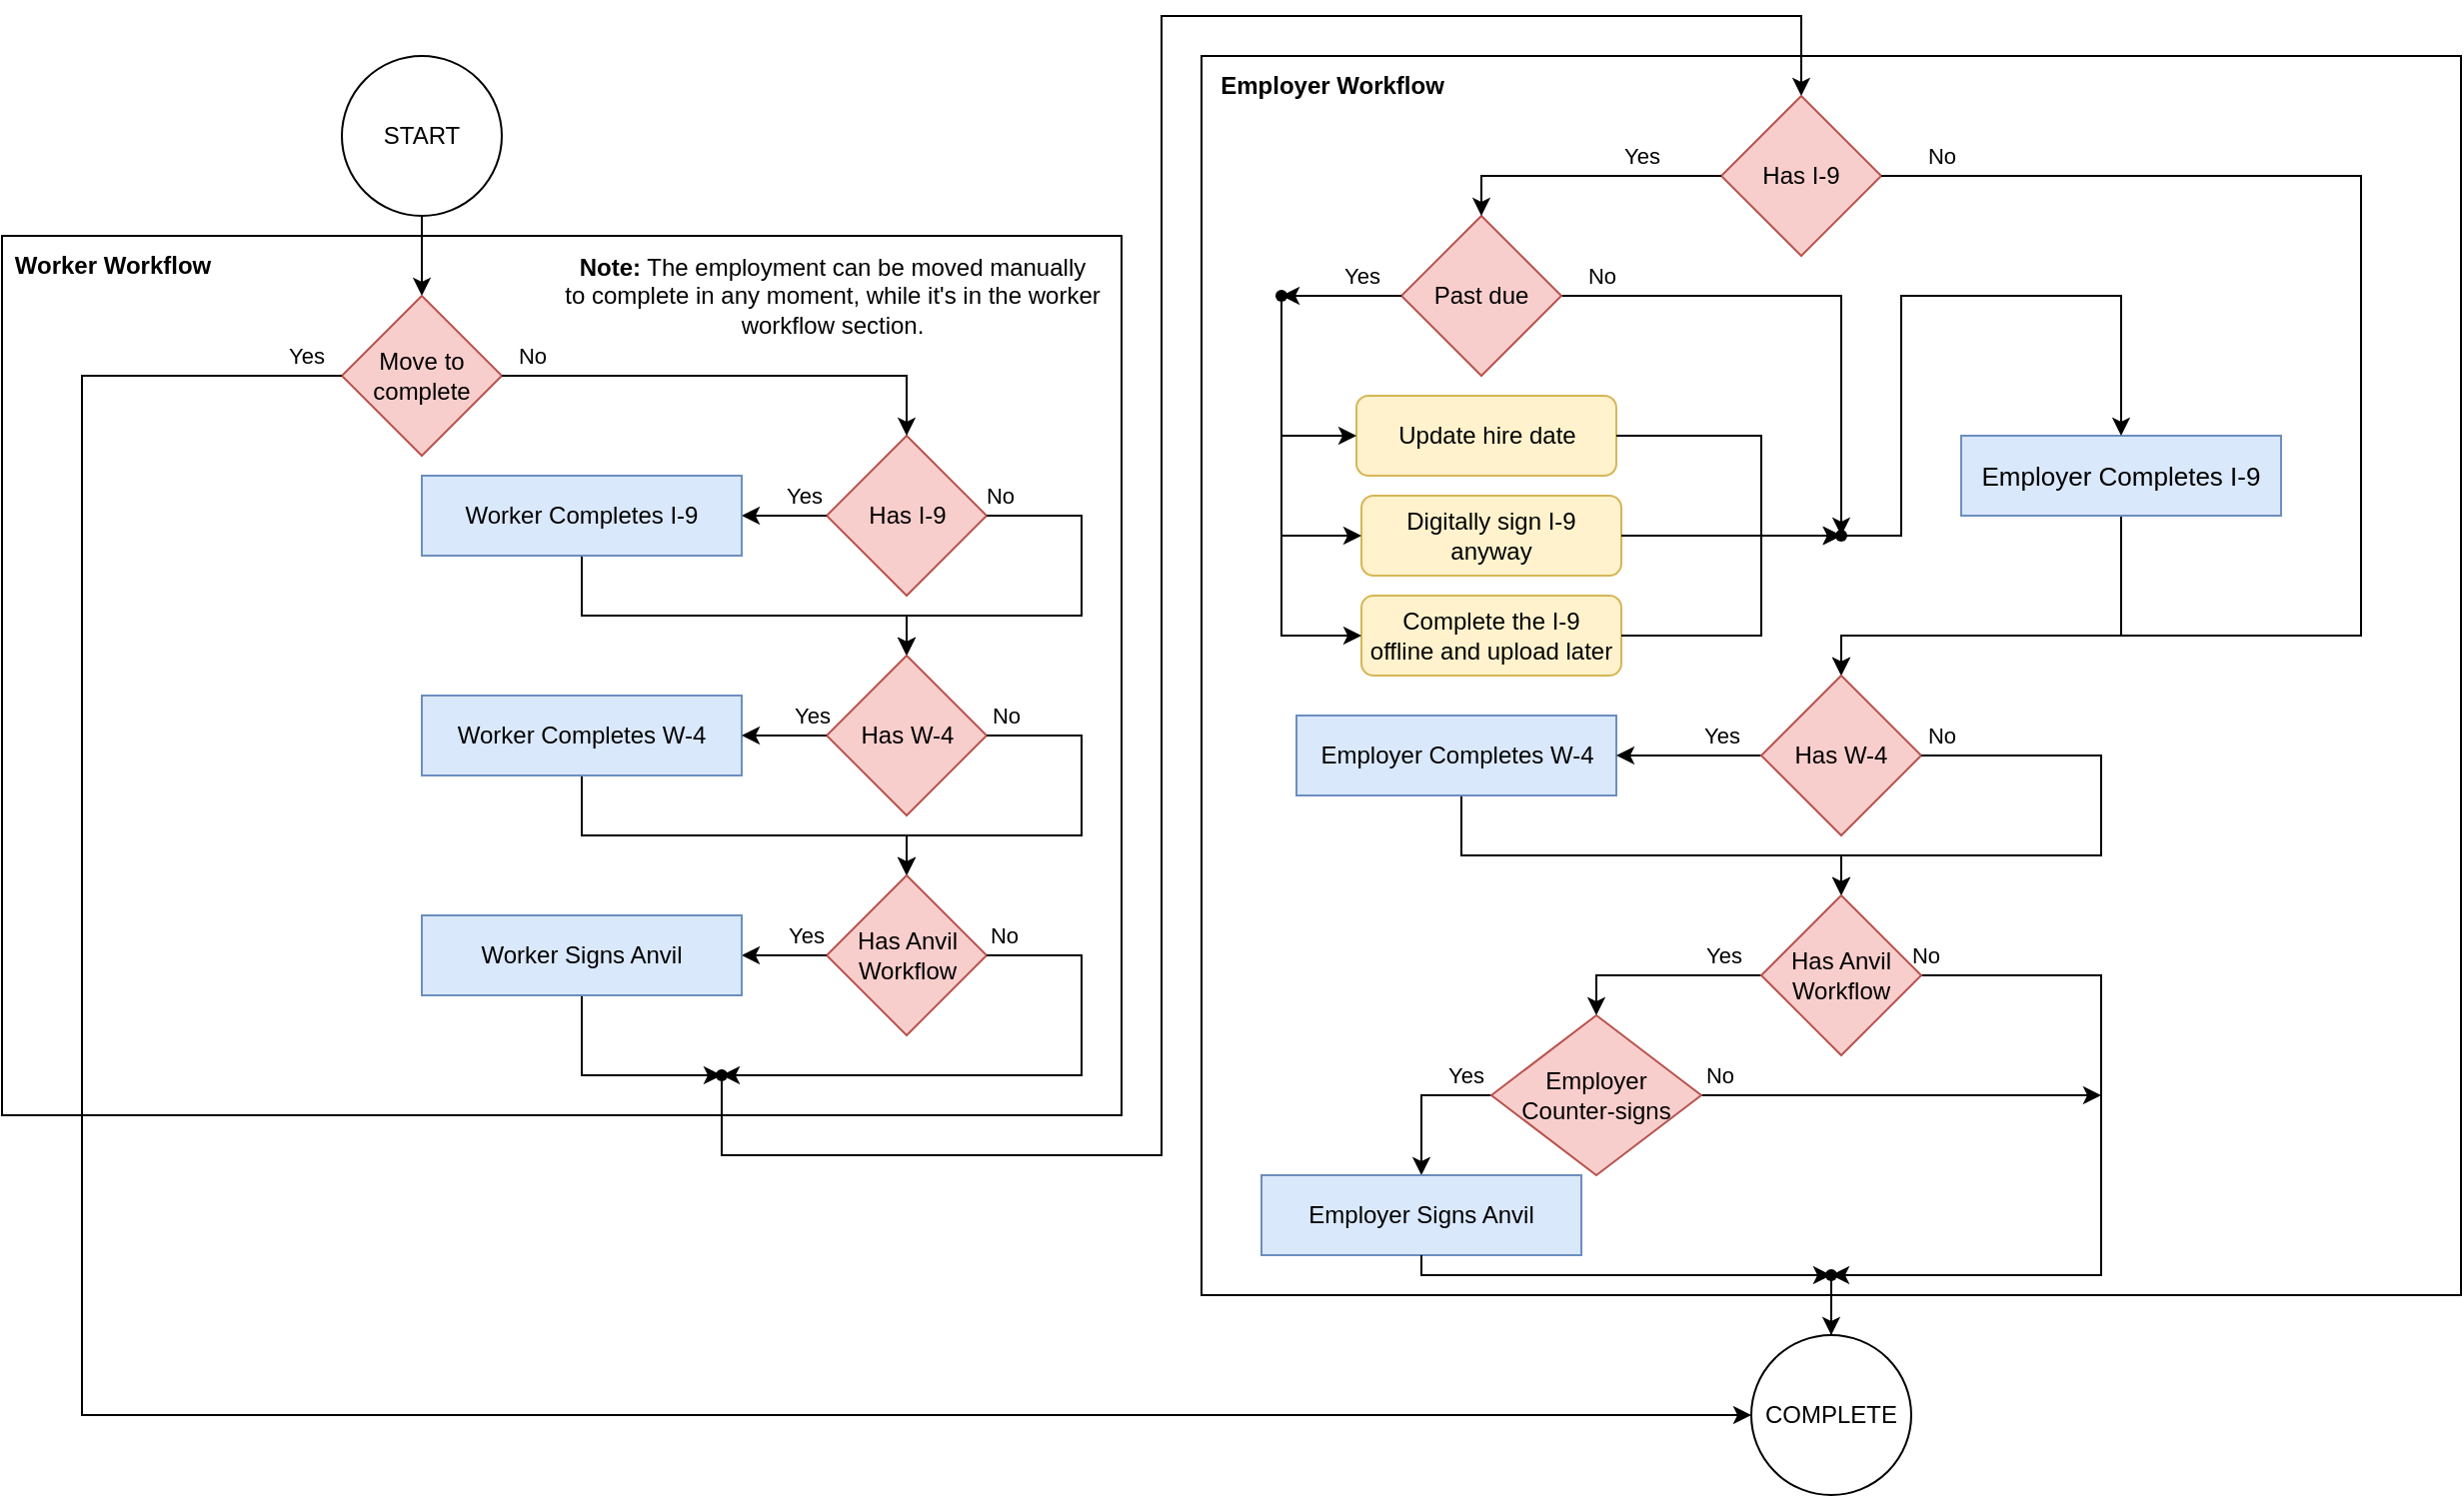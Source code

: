 <mxfile version="24.6.3" type="github">
  <diagram name="Page-1" id="mbVQlB_5lh4jTQNmV8JY">
    <mxGraphModel dx="1274" dy="1813" grid="1" gridSize="10" guides="1" tooltips="1" connect="1" arrows="1" fold="1" page="1" pageScale="1" pageWidth="850" pageHeight="1100" math="0" shadow="0">
      <root>
        <mxCell id="0" />
        <mxCell id="1" parent="0" />
        <mxCell id="wu20T2DJF-u065mbQEqq-54" value="" style="whiteSpace=wrap;html=1;" parent="1" vertex="1">
          <mxGeometry x="600" width="630" height="620" as="geometry" />
        </mxCell>
        <mxCell id="wu20T2DJF-u065mbQEqq-53" value="" style="whiteSpace=wrap;html=1;" parent="1" vertex="1">
          <mxGeometry y="90" width="560" height="440" as="geometry" />
        </mxCell>
        <mxCell id="wu20T2DJF-u065mbQEqq-199" style="edgeStyle=orthogonalEdgeStyle;rounded=0;orthogonalLoop=1;jettySize=auto;html=1;" parent="1" source="wu20T2DJF-u065mbQEqq-1" target="wu20T2DJF-u065mbQEqq-107" edge="1">
          <mxGeometry relative="1" as="geometry" />
        </mxCell>
        <mxCell id="wu20T2DJF-u065mbQEqq-1" value="&lt;div&gt;START&lt;/div&gt;" style="ellipse;whiteSpace=wrap;html=1;" parent="1" vertex="1">
          <mxGeometry x="170" width="80" height="80" as="geometry" />
        </mxCell>
        <mxCell id="wu20T2DJF-u065mbQEqq-2" value="&lt;div&gt;COMPLETE&lt;/div&gt;" style="ellipse;whiteSpace=wrap;html=1;" parent="1" vertex="1">
          <mxGeometry x="875" y="640" width="80" height="80" as="geometry" />
        </mxCell>
        <mxCell id="wu20T2DJF-u065mbQEqq-6" value="&lt;div&gt;Has I-9&lt;/div&gt;" style="rhombus;whiteSpace=wrap;html=1;fillColor=#f8cecc;strokeColor=#b85450;" parent="1" vertex="1">
          <mxGeometry x="412.5" y="190" width="80" height="80" as="geometry" />
        </mxCell>
        <mxCell id="wu20T2DJF-u065mbQEqq-18" style="edgeStyle=orthogonalEdgeStyle;rounded=0;orthogonalLoop=1;jettySize=auto;html=1;entryX=1;entryY=0.5;entryDx=0;entryDy=0;exitX=0;exitY=0.5;exitDx=0;exitDy=0;" parent="1" source="wu20T2DJF-u065mbQEqq-6" target="wu20T2DJF-u065mbQEqq-11" edge="1">
          <mxGeometry relative="1" as="geometry">
            <mxPoint x="260" y="345" as="sourcePoint" />
            <Array as="points" />
          </mxGeometry>
        </mxCell>
        <mxCell id="wu20T2DJF-u065mbQEqq-159" value="Yes" style="edgeLabel;html=1;align=center;verticalAlign=middle;resizable=0;points=[];" parent="wu20T2DJF-u065mbQEqq-18" vertex="1" connectable="0">
          <mxGeometry x="-0.839" y="-2" relative="1" as="geometry">
            <mxPoint x="-8" y="-8" as="offset" />
          </mxGeometry>
        </mxCell>
        <mxCell id="wu20T2DJF-u065mbQEqq-17" style="edgeStyle=orthogonalEdgeStyle;rounded=0;orthogonalLoop=1;jettySize=auto;html=1;entryX=0.5;entryY=0;entryDx=0;entryDy=0;exitX=1;exitY=0.5;exitDx=0;exitDy=0;" parent="1" source="wu20T2DJF-u065mbQEqq-6" target="wu20T2DJF-u065mbQEqq-16" edge="1">
          <mxGeometry relative="1" as="geometry">
            <mxPoint x="530" y="490" as="targetPoint" />
            <mxPoint x="460" y="345" as="sourcePoint" />
            <Array as="points">
              <mxPoint x="540" y="230" />
              <mxPoint x="540" y="280" />
              <mxPoint x="453" y="280" />
            </Array>
          </mxGeometry>
        </mxCell>
        <mxCell id="wu20T2DJF-u065mbQEqq-160" value="No" style="edgeLabel;html=1;align=center;verticalAlign=middle;resizable=0;points=[];" parent="wu20T2DJF-u065mbQEqq-17" vertex="1" connectable="0">
          <mxGeometry x="-0.89" relative="1" as="geometry">
            <mxPoint x="-5" y="-10" as="offset" />
          </mxGeometry>
        </mxCell>
        <mxCell id="wu20T2DJF-u065mbQEqq-19" style="edgeStyle=orthogonalEdgeStyle;rounded=0;orthogonalLoop=1;jettySize=auto;html=1;entryX=0.5;entryY=0;entryDx=0;entryDy=0;" parent="1" source="wu20T2DJF-u065mbQEqq-11" target="wu20T2DJF-u065mbQEqq-16" edge="1">
          <mxGeometry relative="1" as="geometry">
            <Array as="points">
              <mxPoint x="290" y="280" />
              <mxPoint x="453" y="280" />
            </Array>
          </mxGeometry>
        </mxCell>
        <mxCell id="wu20T2DJF-u065mbQEqq-11" value="&lt;div&gt;Worker Completes I-9&lt;/div&gt;" style="whiteSpace=wrap;html=1;fillColor=#dae8fc;strokeColor=#6c8ebf;" parent="1" vertex="1">
          <mxGeometry x="210" y="210" width="160" height="40" as="geometry" />
        </mxCell>
        <mxCell id="wu20T2DJF-u065mbQEqq-31" style="edgeStyle=orthogonalEdgeStyle;rounded=0;orthogonalLoop=1;jettySize=auto;html=1;entryX=0.5;entryY=0;entryDx=0;entryDy=0;" parent="1" source="wu20T2DJF-u065mbQEqq-12" target="wu20T2DJF-u065mbQEqq-30" edge="1">
          <mxGeometry relative="1" as="geometry">
            <Array as="points">
              <mxPoint x="290" y="390" />
              <mxPoint x="453" y="390" />
            </Array>
          </mxGeometry>
        </mxCell>
        <mxCell id="wu20T2DJF-u065mbQEqq-12" value="Worker Completes W-4" style="whiteSpace=wrap;html=1;fillColor=#dae8fc;strokeColor=#6c8ebf;" parent="1" vertex="1">
          <mxGeometry x="210" y="320" width="160" height="40" as="geometry" />
        </mxCell>
        <mxCell id="wu20T2DJF-u065mbQEqq-16" value="&lt;div&gt;Has W-4&lt;br&gt;&lt;/div&gt;" style="rhombus;whiteSpace=wrap;html=1;fillColor=#f8cecc;strokeColor=#b85450;" parent="1" vertex="1">
          <mxGeometry x="412.5" y="300" width="80" height="80" as="geometry" />
        </mxCell>
        <mxCell id="wu20T2DJF-u065mbQEqq-26" style="edgeStyle=orthogonalEdgeStyle;rounded=0;orthogonalLoop=1;jettySize=auto;html=1;entryX=1;entryY=0.5;entryDx=0;entryDy=0;exitX=0;exitY=0.5;exitDx=0;exitDy=0;" parent="1" source="wu20T2DJF-u065mbQEqq-16" target="wu20T2DJF-u065mbQEqq-12" edge="1">
          <mxGeometry relative="1" as="geometry">
            <mxPoint x="260" y="505" as="sourcePoint" />
          </mxGeometry>
        </mxCell>
        <mxCell id="wu20T2DJF-u065mbQEqq-164" value="Yes" style="edgeLabel;html=1;align=center;verticalAlign=middle;resizable=0;points=[];" parent="wu20T2DJF-u065mbQEqq-26" vertex="1" connectable="0">
          <mxGeometry x="-0.333" relative="1" as="geometry">
            <mxPoint x="6" y="-10" as="offset" />
          </mxGeometry>
        </mxCell>
        <mxCell id="wu20T2DJF-u065mbQEqq-32" style="edgeStyle=orthogonalEdgeStyle;rounded=0;orthogonalLoop=1;jettySize=auto;html=1;entryX=0.5;entryY=0;entryDx=0;entryDy=0;exitX=1;exitY=0.5;exitDx=0;exitDy=0;" parent="1" source="wu20T2DJF-u065mbQEqq-16" target="wu20T2DJF-u065mbQEqq-30" edge="1">
          <mxGeometry relative="1" as="geometry">
            <mxPoint x="460" y="505" as="sourcePoint" />
            <Array as="points">
              <mxPoint x="540" y="340" />
              <mxPoint x="540" y="390" />
              <mxPoint x="453" y="390" />
            </Array>
          </mxGeometry>
        </mxCell>
        <mxCell id="wu20T2DJF-u065mbQEqq-162" value="No" style="edgeLabel;html=1;align=center;verticalAlign=middle;resizable=0;points=[];" parent="wu20T2DJF-u065mbQEqq-32" vertex="1" connectable="0">
          <mxGeometry x="-0.843" relative="1" as="geometry">
            <mxPoint x="-7" y="-10" as="offset" />
          </mxGeometry>
        </mxCell>
        <mxCell id="wu20T2DJF-u065mbQEqq-29" value="&lt;div&gt;Worker Workflow&lt;/div&gt;" style="text;html=1;align=center;verticalAlign=middle;resizable=0;points=[];autosize=1;strokeColor=none;fillColor=none;fontStyle=1" parent="1" vertex="1">
          <mxGeometry y="90" width="110" height="30" as="geometry" />
        </mxCell>
        <mxCell id="wu20T2DJF-u065mbQEqq-30" value="&lt;div&gt;Has Anvil Workflow&lt;br&gt;&lt;/div&gt;" style="rhombus;whiteSpace=wrap;html=1;fillColor=#f8cecc;strokeColor=#b85450;" parent="1" vertex="1">
          <mxGeometry x="412.5" y="410" width="80" height="80" as="geometry" />
        </mxCell>
        <mxCell id="wu20T2DJF-u065mbQEqq-38" style="edgeStyle=orthogonalEdgeStyle;rounded=0;orthogonalLoop=1;jettySize=auto;html=1;entryX=1;entryY=0.5;entryDx=0;entryDy=0;exitX=0;exitY=0.5;exitDx=0;exitDy=0;" parent="1" source="wu20T2DJF-u065mbQEqq-30" target="wu20T2DJF-u065mbQEqq-37" edge="1">
          <mxGeometry relative="1" as="geometry">
            <mxPoint x="260" y="665" as="sourcePoint" />
          </mxGeometry>
        </mxCell>
        <mxCell id="wu20T2DJF-u065mbQEqq-166" value="Yes" style="edgeLabel;html=1;align=center;verticalAlign=middle;resizable=0;points=[];" parent="wu20T2DJF-u065mbQEqq-38" vertex="1" connectable="0">
          <mxGeometry x="-0.472" y="-2" relative="1" as="geometry">
            <mxPoint y="-8" as="offset" />
          </mxGeometry>
        </mxCell>
        <mxCell id="wu20T2DJF-u065mbQEqq-167" style="edgeStyle=orthogonalEdgeStyle;rounded=0;orthogonalLoop=1;jettySize=auto;html=1;entryX=0.25;entryY=0.35;entryDx=0;entryDy=0;entryPerimeter=0;" parent="1" source="wu20T2DJF-u065mbQEqq-37" target="wu20T2DJF-u065mbQEqq-51" edge="1">
          <mxGeometry relative="1" as="geometry">
            <mxPoint x="290" y="490" as="targetPoint" />
            <Array as="points">
              <mxPoint x="290" y="510" />
              <mxPoint x="360" y="510" />
            </Array>
          </mxGeometry>
        </mxCell>
        <mxCell id="wu20T2DJF-u065mbQEqq-37" value="Worker Signs Anvil" style="whiteSpace=wrap;html=1;fillColor=#dae8fc;strokeColor=#6c8ebf;" parent="1" vertex="1">
          <mxGeometry x="210" y="430" width="160" height="40" as="geometry" />
        </mxCell>
        <mxCell id="wu20T2DJF-u065mbQEqq-94" style="edgeStyle=orthogonalEdgeStyle;rounded=0;orthogonalLoop=1;jettySize=auto;html=1;entryX=0.5;entryY=0;entryDx=0;entryDy=0;fontSize=13;" parent="1" source="wu20T2DJF-u065mbQEqq-51" target="wu20T2DJF-u065mbQEqq-58" edge="1">
          <mxGeometry relative="1" as="geometry">
            <mxPoint x="840" y="140" as="targetPoint" />
            <Array as="points">
              <mxPoint x="360" y="550" />
              <mxPoint x="580" y="550" />
              <mxPoint x="580" y="-20" />
              <mxPoint x="900" y="-20" />
            </Array>
          </mxGeometry>
        </mxCell>
        <mxCell id="wu20T2DJF-u065mbQEqq-51" value="" style="shape=waypoint;sketch=0;size=6;pointerEvents=1;points=[];fillColor=none;resizable=0;rotatable=0;perimeter=centerPerimeter;snapToPoint=1;" parent="1" vertex="1">
          <mxGeometry x="350" y="500" width="20" height="20" as="geometry" />
        </mxCell>
        <mxCell id="wu20T2DJF-u065mbQEqq-58" value="&lt;div&gt;Has I-9&lt;/div&gt;" style="rhombus;whiteSpace=wrap;html=1;fillColor=#f8cecc;strokeColor=#b85450;" parent="1" vertex="1">
          <mxGeometry x="860" y="20" width="80" height="80" as="geometry" />
        </mxCell>
        <mxCell id="wu20T2DJF-u065mbQEqq-61" style="edgeStyle=orthogonalEdgeStyle;rounded=0;orthogonalLoop=1;jettySize=auto;html=1;entryX=0.5;entryY=0;entryDx=0;entryDy=0;exitX=1;exitY=0.5;exitDx=0;exitDy=0;" parent="1" source="wu20T2DJF-u065mbQEqq-58" target="wu20T2DJF-u065mbQEqq-68" edge="1">
          <mxGeometry relative="1" as="geometry">
            <mxPoint x="1010" y="400" as="targetPoint" />
            <Array as="points">
              <mxPoint x="1180" y="60" />
              <mxPoint x="1180" y="290" />
              <mxPoint x="920" y="290" />
            </Array>
            <mxPoint x="1040" y="240" as="sourcePoint" />
          </mxGeometry>
        </mxCell>
        <mxCell id="wu20T2DJF-u065mbQEqq-152" value="No" style="edgeLabel;html=1;align=center;verticalAlign=middle;resizable=0;points=[];" parent="wu20T2DJF-u065mbQEqq-61" vertex="1" connectable="0">
          <mxGeometry x="-0.9" y="-1" relative="1" as="geometry">
            <mxPoint x="-8" y="-11" as="offset" />
          </mxGeometry>
        </mxCell>
        <mxCell id="wu20T2DJF-u065mbQEqq-63" style="edgeStyle=orthogonalEdgeStyle;rounded=0;orthogonalLoop=1;jettySize=auto;html=1;entryX=0.5;entryY=0;entryDx=0;entryDy=0;exitX=0.5;exitY=1;exitDx=0;exitDy=0;" parent="1" source="wu20T2DJF-u065mbQEqq-64" target="wu20T2DJF-u065mbQEqq-68" edge="1">
          <mxGeometry relative="1" as="geometry">
            <Array as="points">
              <mxPoint x="1060" y="290" />
              <mxPoint x="920" y="290" />
            </Array>
            <mxPoint x="1050" y="264" as="sourcePoint" />
            <mxPoint x="920" y="314" as="targetPoint" />
          </mxGeometry>
        </mxCell>
        <mxCell id="wu20T2DJF-u065mbQEqq-64" value="&lt;div&gt;Employer Completes I-9&lt;/div&gt;" style="whiteSpace=wrap;html=1;fontSize=13;fillColor=#dae8fc;strokeColor=#6c8ebf;" parent="1" vertex="1">
          <mxGeometry x="980" y="190" width="160" height="40" as="geometry" />
        </mxCell>
        <mxCell id="wu20T2DJF-u065mbQEqq-65" style="edgeStyle=orthogonalEdgeStyle;rounded=0;orthogonalLoop=1;jettySize=auto;html=1;" parent="1" source="wu20T2DJF-u065mbQEqq-66" target="wu20T2DJF-u065mbQEqq-77" edge="1">
          <mxGeometry relative="1" as="geometry">
            <Array as="points">
              <mxPoint x="730" y="400" />
              <mxPoint x="920" y="400" />
            </Array>
          </mxGeometry>
        </mxCell>
        <mxCell id="wu20T2DJF-u065mbQEqq-66" value="Employer Completes W-4" style="whiteSpace=wrap;html=1;fillColor=#dae8fc;strokeColor=#6c8ebf;" parent="1" vertex="1">
          <mxGeometry x="647.5" y="330" width="160" height="40" as="geometry" />
        </mxCell>
        <mxCell id="wu20T2DJF-u065mbQEqq-192" style="edgeStyle=orthogonalEdgeStyle;rounded=0;orthogonalLoop=1;jettySize=auto;html=1;entryX=1;entryY=0.5;entryDx=0;entryDy=0;" parent="1" source="wu20T2DJF-u065mbQEqq-68" target="wu20T2DJF-u065mbQEqq-66" edge="1">
          <mxGeometry relative="1" as="geometry" />
        </mxCell>
        <mxCell id="wu20T2DJF-u065mbQEqq-193" value="Yes" style="edgeLabel;html=1;align=center;verticalAlign=middle;resizable=0;points=[];" parent="wu20T2DJF-u065mbQEqq-192" vertex="1" connectable="0">
          <mxGeometry x="-0.684" relative="1" as="geometry">
            <mxPoint x="-9" y="-10" as="offset" />
          </mxGeometry>
        </mxCell>
        <mxCell id="wu20T2DJF-u065mbQEqq-68" value="&lt;div&gt;Has W-4&lt;br&gt;&lt;/div&gt;" style="rhombus;whiteSpace=wrap;html=1;fillColor=#f8cecc;strokeColor=#b85450;" parent="1" vertex="1">
          <mxGeometry x="880" y="310" width="80" height="80" as="geometry" />
        </mxCell>
        <mxCell id="wu20T2DJF-u065mbQEqq-72" style="edgeStyle=orthogonalEdgeStyle;rounded=0;orthogonalLoop=1;jettySize=auto;html=1;entryX=0.5;entryY=0;entryDx=0;entryDy=0;exitX=1;exitY=0.5;exitDx=0;exitDy=0;" parent="1" source="wu20T2DJF-u065mbQEqq-68" target="wu20T2DJF-u065mbQEqq-77" edge="1">
          <mxGeometry relative="1" as="geometry">
            <Array as="points">
              <mxPoint x="1050" y="350" />
              <mxPoint x="1050" y="400" />
              <mxPoint x="920" y="400" />
            </Array>
            <mxPoint x="930" y="923" as="sourcePoint" />
          </mxGeometry>
        </mxCell>
        <mxCell id="wu20T2DJF-u065mbQEqq-186" value="No" style="edgeLabel;html=1;align=center;verticalAlign=middle;resizable=0;points=[];" parent="wu20T2DJF-u065mbQEqq-72" vertex="1" connectable="0">
          <mxGeometry x="-0.855" y="-1" relative="1" as="geometry">
            <mxPoint x="-11" y="-11" as="offset" />
          </mxGeometry>
        </mxCell>
        <mxCell id="wu20T2DJF-u065mbQEqq-74" value="&lt;div&gt;Employer Workflow&lt;/div&gt;" style="text;html=1;align=center;verticalAlign=middle;resizable=0;points=[];autosize=1;strokeColor=none;fillColor=none;fontStyle=1" parent="1" vertex="1">
          <mxGeometry x="600" width="130" height="30" as="geometry" />
        </mxCell>
        <mxCell id="wu20T2DJF-u065mbQEqq-75" style="edgeStyle=orthogonalEdgeStyle;rounded=0;orthogonalLoop=1;jettySize=auto;html=1;entryX=0.8;entryY=0.35;entryDx=0;entryDy=0;entryPerimeter=0;" parent="1" source="wu20T2DJF-u065mbQEqq-77" target="wu20T2DJF-u065mbQEqq-93" edge="1">
          <mxGeometry relative="1" as="geometry">
            <mxPoint x="950" y="1070" as="targetPoint" />
            <Array as="points">
              <mxPoint x="1050" y="460" />
              <mxPoint x="1050" y="610" />
              <mxPoint x="915" y="610" />
            </Array>
          </mxGeometry>
        </mxCell>
        <mxCell id="wu20T2DJF-u065mbQEqq-180" value="No" style="edgeLabel;html=1;align=center;verticalAlign=middle;resizable=0;points=[];" parent="wu20T2DJF-u065mbQEqq-75" vertex="1" connectable="0">
          <mxGeometry x="-0.951" y="2" relative="1" as="geometry">
            <mxPoint x="-7" y="-8" as="offset" />
          </mxGeometry>
        </mxCell>
        <mxCell id="wu20T2DJF-u065mbQEqq-76" value="" style="edgeStyle=orthogonalEdgeStyle;rounded=0;orthogonalLoop=1;jettySize=auto;html=1;entryX=0.5;entryY=0;entryDx=0;entryDy=0;exitX=0;exitY=0.5;exitDx=0;exitDy=0;" parent="1" source="wu20T2DJF-u065mbQEqq-77" target="wu20T2DJF-u065mbQEqq-86" edge="1">
          <mxGeometry relative="1" as="geometry">
            <mxPoint x="750" y="1070" as="targetPoint" />
            <Array as="points">
              <mxPoint x="798" y="460" />
            </Array>
          </mxGeometry>
        </mxCell>
        <mxCell id="wu20T2DJF-u065mbQEqq-179" value="Yes" style="edgeLabel;html=1;align=center;verticalAlign=middle;resizable=0;points=[];" parent="wu20T2DJF-u065mbQEqq-76" vertex="1" connectable="0">
          <mxGeometry x="-0.053" relative="1" as="geometry">
            <mxPoint x="29" y="-10" as="offset" />
          </mxGeometry>
        </mxCell>
        <mxCell id="wu20T2DJF-u065mbQEqq-77" value="&lt;div&gt;Has Anvil Workflow&lt;br&gt;&lt;/div&gt;" style="rhombus;whiteSpace=wrap;html=1;fillColor=#f8cecc;strokeColor=#b85450;" parent="1" vertex="1">
          <mxGeometry x="880" y="420" width="80" height="80" as="geometry" />
        </mxCell>
        <mxCell id="wu20T2DJF-u065mbQEqq-104" style="edgeStyle=orthogonalEdgeStyle;rounded=0;orthogonalLoop=1;jettySize=auto;html=1;" parent="1" source="wu20T2DJF-u065mbQEqq-86" edge="1">
          <mxGeometry relative="1" as="geometry">
            <mxPoint x="1050" y="520" as="targetPoint" />
          </mxGeometry>
        </mxCell>
        <mxCell id="wu20T2DJF-u065mbQEqq-181" value="No" style="edgeLabel;html=1;align=center;verticalAlign=middle;resizable=0;points=[];" parent="wu20T2DJF-u065mbQEqq-104" vertex="1" connectable="0">
          <mxGeometry x="-0.846" y="3" relative="1" as="geometry">
            <mxPoint x="-7" y="-7" as="offset" />
          </mxGeometry>
        </mxCell>
        <mxCell id="wu20T2DJF-u065mbQEqq-195" style="edgeStyle=orthogonalEdgeStyle;rounded=0;orthogonalLoop=1;jettySize=auto;html=1;" parent="1" source="wu20T2DJF-u065mbQEqq-86" target="wu20T2DJF-u065mbQEqq-96" edge="1">
          <mxGeometry relative="1" as="geometry">
            <Array as="points">
              <mxPoint x="710" y="520" />
            </Array>
          </mxGeometry>
        </mxCell>
        <mxCell id="wu20T2DJF-u065mbQEqq-196" value="Yes" style="edgeLabel;html=1;align=center;verticalAlign=middle;resizable=0;points=[];" parent="wu20T2DJF-u065mbQEqq-195" vertex="1" connectable="0">
          <mxGeometry x="-0.624" y="4" relative="1" as="geometry">
            <mxPoint x="1" y="-14" as="offset" />
          </mxGeometry>
        </mxCell>
        <mxCell id="wu20T2DJF-u065mbQEqq-86" value="&lt;div&gt;Employer&lt;/div&gt;&lt;div&gt;Counter-signs&lt;br&gt;&lt;/div&gt;" style="rhombus;whiteSpace=wrap;html=1;fillColor=#f8cecc;strokeColor=#b85450;" parent="1" vertex="1">
          <mxGeometry x="745" y="480" width="105" height="80" as="geometry" />
        </mxCell>
        <mxCell id="wu20T2DJF-u065mbQEqq-100" style="edgeStyle=orthogonalEdgeStyle;rounded=0;orthogonalLoop=1;jettySize=auto;html=1;" parent="1" source="wu20T2DJF-u065mbQEqq-93" target="wu20T2DJF-u065mbQEqq-2" edge="1">
          <mxGeometry relative="1" as="geometry" />
        </mxCell>
        <mxCell id="wu20T2DJF-u065mbQEqq-96" value="Employer Signs Anvil" style="whiteSpace=wrap;html=1;fillColor=#dae8fc;strokeColor=#6c8ebf;" parent="1" vertex="1">
          <mxGeometry x="630" y="560" width="160" height="40" as="geometry" />
        </mxCell>
        <mxCell id="wu20T2DJF-u065mbQEqq-107" value="&lt;div&gt;Move to&lt;/div&gt;&lt;div&gt;complete&lt;br&gt;&lt;/div&gt;" style="rhombus;whiteSpace=wrap;html=1;fillColor=#f8cecc;strokeColor=#b85450;" parent="1" vertex="1">
          <mxGeometry x="170" y="120" width="80" height="80" as="geometry" />
        </mxCell>
        <mxCell id="wu20T2DJF-u065mbQEqq-110" style="edgeStyle=orthogonalEdgeStyle;rounded=0;orthogonalLoop=1;jettySize=auto;html=1;entryX=0.5;entryY=0;entryDx=0;entryDy=0;exitX=1;exitY=0.5;exitDx=0;exitDy=0;" parent="1" source="wu20T2DJF-u065mbQEqq-107" target="wu20T2DJF-u065mbQEqq-6" edge="1">
          <mxGeometry relative="1" as="geometry">
            <mxPoint x="360" y="160" as="sourcePoint" />
            <Array as="points">
              <mxPoint x="453" y="160" />
            </Array>
          </mxGeometry>
        </mxCell>
        <mxCell id="wu20T2DJF-u065mbQEqq-158" value="No" style="edgeLabel;html=1;align=center;verticalAlign=middle;resizable=0;points=[];" parent="wu20T2DJF-u065mbQEqq-110" vertex="1" connectable="0">
          <mxGeometry x="-0.8" relative="1" as="geometry">
            <mxPoint x="-8" y="-10" as="offset" />
          </mxGeometry>
        </mxCell>
        <mxCell id="wu20T2DJF-u065mbQEqq-111" value="&lt;div&gt;&lt;b&gt;Note:&lt;/b&gt; The employment can be moved manually&lt;/div&gt;&lt;div&gt;to complete in any moment, while it&#39;s in the worker&lt;/div&gt;&lt;div&gt;workflow section.&lt;br&gt;&lt;/div&gt;" style="text;html=1;align=center;verticalAlign=middle;resizable=0;points=[];autosize=1;strokeColor=none;fillColor=none;" parent="1" vertex="1">
          <mxGeometry x="270" y="90" width="290" height="60" as="geometry" />
        </mxCell>
        <mxCell id="wu20T2DJF-u065mbQEqq-114" style="edgeStyle=orthogonalEdgeStyle;rounded=0;orthogonalLoop=1;jettySize=auto;html=1;entryX=0;entryY=0.5;entryDx=0;entryDy=0;exitX=0;exitY=0.5;exitDx=0;exitDy=0;" parent="1" source="wu20T2DJF-u065mbQEqq-107" target="wu20T2DJF-u065mbQEqq-2" edge="1">
          <mxGeometry relative="1" as="geometry">
            <mxPoint x="70" y="960" as="targetPoint" />
            <mxPoint x="60" y="70" as="sourcePoint" />
            <Array as="points">
              <mxPoint x="40" y="160" />
              <mxPoint x="40" y="680" />
            </Array>
          </mxGeometry>
        </mxCell>
        <mxCell id="wu20T2DJF-u065mbQEqq-157" value="Yes" style="edgeLabel;html=1;align=center;verticalAlign=middle;resizable=0;points=[];" parent="wu20T2DJF-u065mbQEqq-114" vertex="1" connectable="0">
          <mxGeometry x="-0.947" relative="1" as="geometry">
            <mxPoint x="21" y="-10" as="offset" />
          </mxGeometry>
        </mxCell>
        <mxCell id="wu20T2DJF-u065mbQEqq-121" style="edgeStyle=orthogonalEdgeStyle;rounded=0;orthogonalLoop=1;jettySize=auto;html=1;entryX=0.55;entryY=0.9;entryDx=0;entryDy=0;entryPerimeter=0;exitX=1;exitY=0.5;exitDx=0;exitDy=0;" parent="1" source="wu20T2DJF-u065mbQEqq-119" target="wu20T2DJF-u065mbQEqq-135" edge="1">
          <mxGeometry relative="1" as="geometry">
            <Array as="points">
              <mxPoint x="920" y="120" />
            </Array>
          </mxGeometry>
        </mxCell>
        <mxCell id="wu20T2DJF-u065mbQEqq-122" value="No" style="edgeLabel;html=1;align=center;verticalAlign=middle;resizable=0;points=[];" parent="wu20T2DJF-u065mbQEqq-121" vertex="1" connectable="0">
          <mxGeometry x="-0.536" y="3" relative="1" as="geometry">
            <mxPoint x="-99" y="-7" as="offset" />
          </mxGeometry>
        </mxCell>
        <mxCell id="wu20T2DJF-u065mbQEqq-178" value="No" style="edgeLabel;html=1;align=center;verticalAlign=middle;resizable=0;points=[];" parent="wu20T2DJF-u065mbQEqq-121" vertex="1" connectable="0">
          <mxGeometry x="-0.8" y="2" relative="1" as="geometry">
            <mxPoint x="-6" y="-8" as="offset" />
          </mxGeometry>
        </mxCell>
        <mxCell id="wu20T2DJF-u065mbQEqq-119" value="Past due" style="rhombus;whiteSpace=wrap;html=1;fillColor=#f8cecc;strokeColor=#b85450;" parent="1" vertex="1">
          <mxGeometry x="700" y="80" width="80" height="80" as="geometry" />
        </mxCell>
        <mxCell id="wu20T2DJF-u065mbQEqq-124" value="Update hire date" style="rounded=1;whiteSpace=wrap;html=1;fillColor=#fff2cc;strokeColor=#d6b656;" parent="1" vertex="1">
          <mxGeometry x="677.5" y="170" width="130" height="40" as="geometry" />
        </mxCell>
        <mxCell id="wu20T2DJF-u065mbQEqq-125" value="&lt;div&gt;Digitally sign I-9&lt;/div&gt;&lt;div&gt;anyway&lt;br&gt;&lt;/div&gt;" style="rounded=1;whiteSpace=wrap;html=1;fillColor=#fff2cc;strokeColor=#d6b656;" parent="1" vertex="1">
          <mxGeometry x="680" y="220" width="130" height="40" as="geometry" />
        </mxCell>
        <mxCell id="wu20T2DJF-u065mbQEqq-126" value="" style="edgeStyle=orthogonalEdgeStyle;rounded=0;orthogonalLoop=1;jettySize=auto;html=1;exitX=0;exitY=0.5;exitDx=0;exitDy=0;entryX=0.1;entryY=0.25;entryDx=0;entryDy=0;entryPerimeter=0;" parent="1" source="wu20T2DJF-u065mbQEqq-119" target="wu20T2DJF-u065mbQEqq-143" edge="1">
          <mxGeometry relative="1" as="geometry">
            <mxPoint x="740" y="340" as="sourcePoint" />
            <mxPoint x="640" y="390" as="targetPoint" />
            <Array as="points">
              <mxPoint x="640" y="120" />
            </Array>
          </mxGeometry>
        </mxCell>
        <mxCell id="wu20T2DJF-u065mbQEqq-127" value="Yes" style="edgeLabel;html=1;align=center;verticalAlign=middle;resizable=0;points=[];" parent="wu20T2DJF-u065mbQEqq-126" vertex="1" connectable="0">
          <mxGeometry x="-0.524" relative="1" as="geometry">
            <mxPoint x="-6" y="-10" as="offset" />
          </mxGeometry>
        </mxCell>
        <mxCell id="wu20T2DJF-u065mbQEqq-131" value="&lt;div&gt;Complete the I-9&lt;/div&gt;&lt;div&gt;offline and upload later&lt;br&gt;&lt;/div&gt;" style="rounded=1;whiteSpace=wrap;html=1;fillColor=#fff2cc;strokeColor=#d6b656;" parent="1" vertex="1">
          <mxGeometry x="680" y="270" width="130" height="40" as="geometry" />
        </mxCell>
        <mxCell id="wu20T2DJF-u065mbQEqq-156" style="edgeStyle=orthogonalEdgeStyle;rounded=0;orthogonalLoop=1;jettySize=auto;html=1;entryX=0.5;entryY=0;entryDx=0;entryDy=0;" parent="1" source="wu20T2DJF-u065mbQEqq-135" target="wu20T2DJF-u065mbQEqq-64" edge="1">
          <mxGeometry relative="1" as="geometry">
            <Array as="points">
              <mxPoint x="950" y="240" />
              <mxPoint x="950" y="120" />
              <mxPoint x="1060" y="120" />
            </Array>
          </mxGeometry>
        </mxCell>
        <mxCell id="wu20T2DJF-u065mbQEqq-135" value="" style="shape=waypoint;sketch=0;size=6;pointerEvents=1;points=[];fillColor=none;resizable=0;rotatable=0;perimeter=centerPerimeter;snapToPoint=1;" parent="1" vertex="1">
          <mxGeometry x="910" y="230" width="20" height="20" as="geometry" />
        </mxCell>
        <mxCell id="wu20T2DJF-u065mbQEqq-146" style="edgeStyle=orthogonalEdgeStyle;rounded=0;orthogonalLoop=1;jettySize=auto;html=1;" parent="1" source="wu20T2DJF-u065mbQEqq-143" target="wu20T2DJF-u065mbQEqq-124" edge="1">
          <mxGeometry relative="1" as="geometry">
            <Array as="points">
              <mxPoint x="640" y="190" />
            </Array>
          </mxGeometry>
        </mxCell>
        <mxCell id="wu20T2DJF-u065mbQEqq-148" style="edgeStyle=orthogonalEdgeStyle;rounded=0;orthogonalLoop=1;jettySize=auto;html=1;entryX=0;entryY=0.5;entryDx=0;entryDy=0;" parent="1" source="wu20T2DJF-u065mbQEqq-143" target="wu20T2DJF-u065mbQEqq-125" edge="1">
          <mxGeometry relative="1" as="geometry">
            <Array as="points">
              <mxPoint x="640" y="240" />
            </Array>
          </mxGeometry>
        </mxCell>
        <mxCell id="wu20T2DJF-u065mbQEqq-149" style="edgeStyle=orthogonalEdgeStyle;rounded=0;orthogonalLoop=1;jettySize=auto;html=1;entryX=0;entryY=0.5;entryDx=0;entryDy=0;" parent="1" source="wu20T2DJF-u065mbQEqq-143" target="wu20T2DJF-u065mbQEqq-131" edge="1">
          <mxGeometry relative="1" as="geometry">
            <Array as="points">
              <mxPoint x="640" y="290" />
            </Array>
          </mxGeometry>
        </mxCell>
        <mxCell id="wu20T2DJF-u065mbQEqq-143" value="" style="shape=waypoint;sketch=0;size=6;pointerEvents=1;points=[];fillColor=none;resizable=0;rotatable=0;perimeter=centerPerimeter;snapToPoint=1;" parent="1" vertex="1">
          <mxGeometry x="630" y="110" width="20" height="20" as="geometry" />
        </mxCell>
        <mxCell id="wu20T2DJF-u065mbQEqq-150" value="" style="edgeStyle=orthogonalEdgeStyle;rounded=0;orthogonalLoop=1;jettySize=auto;html=1;exitX=0;exitY=0.5;exitDx=0;exitDy=0;entryX=0.5;entryY=0;entryDx=0;entryDy=0;" parent="1" source="wu20T2DJF-u065mbQEqq-58" target="wu20T2DJF-u065mbQEqq-119" edge="1">
          <mxGeometry relative="1" as="geometry">
            <mxPoint x="782.5" y="240" as="targetPoint" />
            <mxPoint x="840" y="240" as="sourcePoint" />
          </mxGeometry>
        </mxCell>
        <mxCell id="wu20T2DJF-u065mbQEqq-151" value="Yes" style="edgeLabel;html=1;align=center;verticalAlign=middle;resizable=0;points=[];" parent="wu20T2DJF-u065mbQEqq-150" vertex="1" connectable="0">
          <mxGeometry x="-0.291" y="1" relative="1" as="geometry">
            <mxPoint x="9" y="-11" as="offset" />
          </mxGeometry>
        </mxCell>
        <mxCell id="wu20T2DJF-u065mbQEqq-153" style="edgeStyle=orthogonalEdgeStyle;rounded=0;orthogonalLoop=1;jettySize=auto;html=1;entryX=0.25;entryY=0.5;entryDx=0;entryDy=0;entryPerimeter=0;" parent="1" source="wu20T2DJF-u065mbQEqq-131" target="wu20T2DJF-u065mbQEqq-135" edge="1">
          <mxGeometry relative="1" as="geometry">
            <Array as="points">
              <mxPoint x="880" y="290" />
              <mxPoint x="880" y="240" />
              <mxPoint x="920" y="240" />
            </Array>
          </mxGeometry>
        </mxCell>
        <mxCell id="wu20T2DJF-u065mbQEqq-154" style="edgeStyle=orthogonalEdgeStyle;rounded=0;orthogonalLoop=1;jettySize=auto;html=1;" parent="1" source="wu20T2DJF-u065mbQEqq-125" edge="1">
          <mxGeometry relative="1" as="geometry">
            <mxPoint x="920" y="240" as="targetPoint" />
          </mxGeometry>
        </mxCell>
        <mxCell id="wu20T2DJF-u065mbQEqq-155" style="edgeStyle=orthogonalEdgeStyle;rounded=0;orthogonalLoop=1;jettySize=auto;html=1;entryX=0.45;entryY=0.8;entryDx=0;entryDy=0;entryPerimeter=0;" parent="1" source="wu20T2DJF-u065mbQEqq-124" target="wu20T2DJF-u065mbQEqq-135" edge="1">
          <mxGeometry relative="1" as="geometry">
            <Array as="points">
              <mxPoint x="880" y="190" />
              <mxPoint x="880" y="240" />
            </Array>
          </mxGeometry>
        </mxCell>
        <mxCell id="wu20T2DJF-u065mbQEqq-170" style="edgeStyle=orthogonalEdgeStyle;rounded=0;orthogonalLoop=1;jettySize=auto;html=1;entryX=0.85;entryY=0.65;entryDx=0;entryDy=0;entryPerimeter=0;" parent="1" source="wu20T2DJF-u065mbQEqq-30" target="wu20T2DJF-u065mbQEqq-51" edge="1">
          <mxGeometry relative="1" as="geometry">
            <Array as="points">
              <mxPoint x="540" y="450" />
              <mxPoint x="540" y="510" />
              <mxPoint x="360" y="510" />
            </Array>
          </mxGeometry>
        </mxCell>
        <mxCell id="wu20T2DJF-u065mbQEqq-171" value="No" style="edgeLabel;html=1;align=center;verticalAlign=middle;resizable=0;points=[];" parent="wu20T2DJF-u065mbQEqq-170" vertex="1" connectable="0">
          <mxGeometry x="-0.936" y="-2" relative="1" as="geometry">
            <mxPoint x="-1" y="-12" as="offset" />
          </mxGeometry>
        </mxCell>
        <mxCell id="wu20T2DJF-u065mbQEqq-93" value="" style="shape=waypoint;sketch=0;size=6;pointerEvents=1;points=[];fillColor=none;resizable=0;rotatable=0;perimeter=centerPerimeter;snapToPoint=1;" parent="1" vertex="1">
          <mxGeometry x="905" y="600" width="20" height="20" as="geometry" />
        </mxCell>
        <mxCell id="wu20T2DJF-u065mbQEqq-198" style="edgeStyle=orthogonalEdgeStyle;rounded=0;orthogonalLoop=1;jettySize=auto;html=1;entryX=0.75;entryY=0.5;entryDx=0;entryDy=0;entryPerimeter=0;exitX=0.5;exitY=1;exitDx=0;exitDy=0;fontSize=10;" parent="1" source="wu20T2DJF-u065mbQEqq-96" target="wu20T2DJF-u065mbQEqq-93" edge="1">
          <mxGeometry relative="1" as="geometry">
            <Array as="points">
              <mxPoint x="710" y="610" />
              <mxPoint x="915" y="610" />
            </Array>
            <mxPoint x="710" y="650" as="sourcePoint" />
          </mxGeometry>
        </mxCell>
      </root>
    </mxGraphModel>
  </diagram>
</mxfile>

